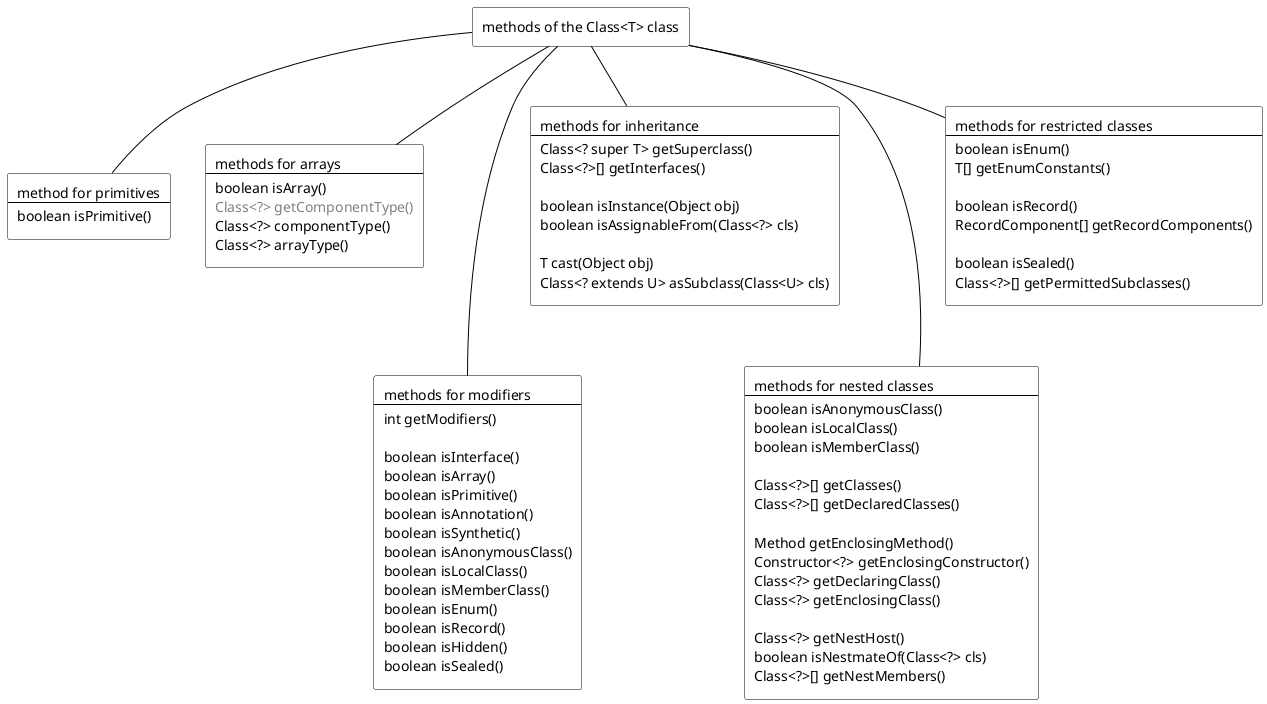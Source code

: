 @startuml

skinparam RectangleBackgroundColor white
skinparam RectangleBorderColor black
skinparam RectangleFontName Source Sans Pro

skinparam ArrowColor black

rectangle Class [
methods of the Class<T> class
]

rectangle primitives [
method for primitives
--
boolean isPrimitive()
]

rectangle arrays [
methods for arrays
--
boolean isArray()
<color:#gray>Class<?> getComponentType()
Class<?> componentType()
Class<?> arrayType()
]

rectangle modifiers [
methods for modifiers
--
int getModifiers()

boolean isInterface()
boolean isArray()
boolean isPrimitive()
boolean isAnnotation()
boolean isSynthetic()
boolean isAnonymousClass()
boolean isLocalClass()
boolean isMemberClass()
boolean isEnum()
boolean isRecord()
boolean isHidden()
boolean isSealed()
]

rectangle inheritance [
methods for inheritance
--
Class<? super T> getSuperclass()
Class<?>[] getInterfaces()

boolean isInstance(Object obj)
boolean isAssignableFrom(Class<?> cls)

T cast(Object obj)
Class<? extends U> asSubclass(Class~<U> cls)
]

rectangle nested_classes [
methods for nested classes
--
boolean isAnonymousClass()
boolean isLocalClass()
boolean isMemberClass()

Class<?>[] getClasses()
Class<?>[] getDeclaredClasses()

Method getEnclosingMethod()
Constructor<?> getEnclosingConstructor()
Class<?> getDeclaringClass()
Class<?> getEnclosingClass()

Class<?> getNestHost()
boolean isNestmateOf(Class<?> cls)
Class<?>[] getNestMembers()
]

rectangle restricted_classes [
methods for restricted classes
--
boolean isEnum()
T[] getEnumConstants()

boolean isRecord()
RecordComponent[] getRecordComponents()

boolean isSealed()
Class<?>[] getPermittedSubclasses()
]

Class -down- primitives
Class -down- arrays
Class -down-- modifiers
Class -down- inheritance
Class -down-- nested_classes
Class -down- restricted_classes

@enduml